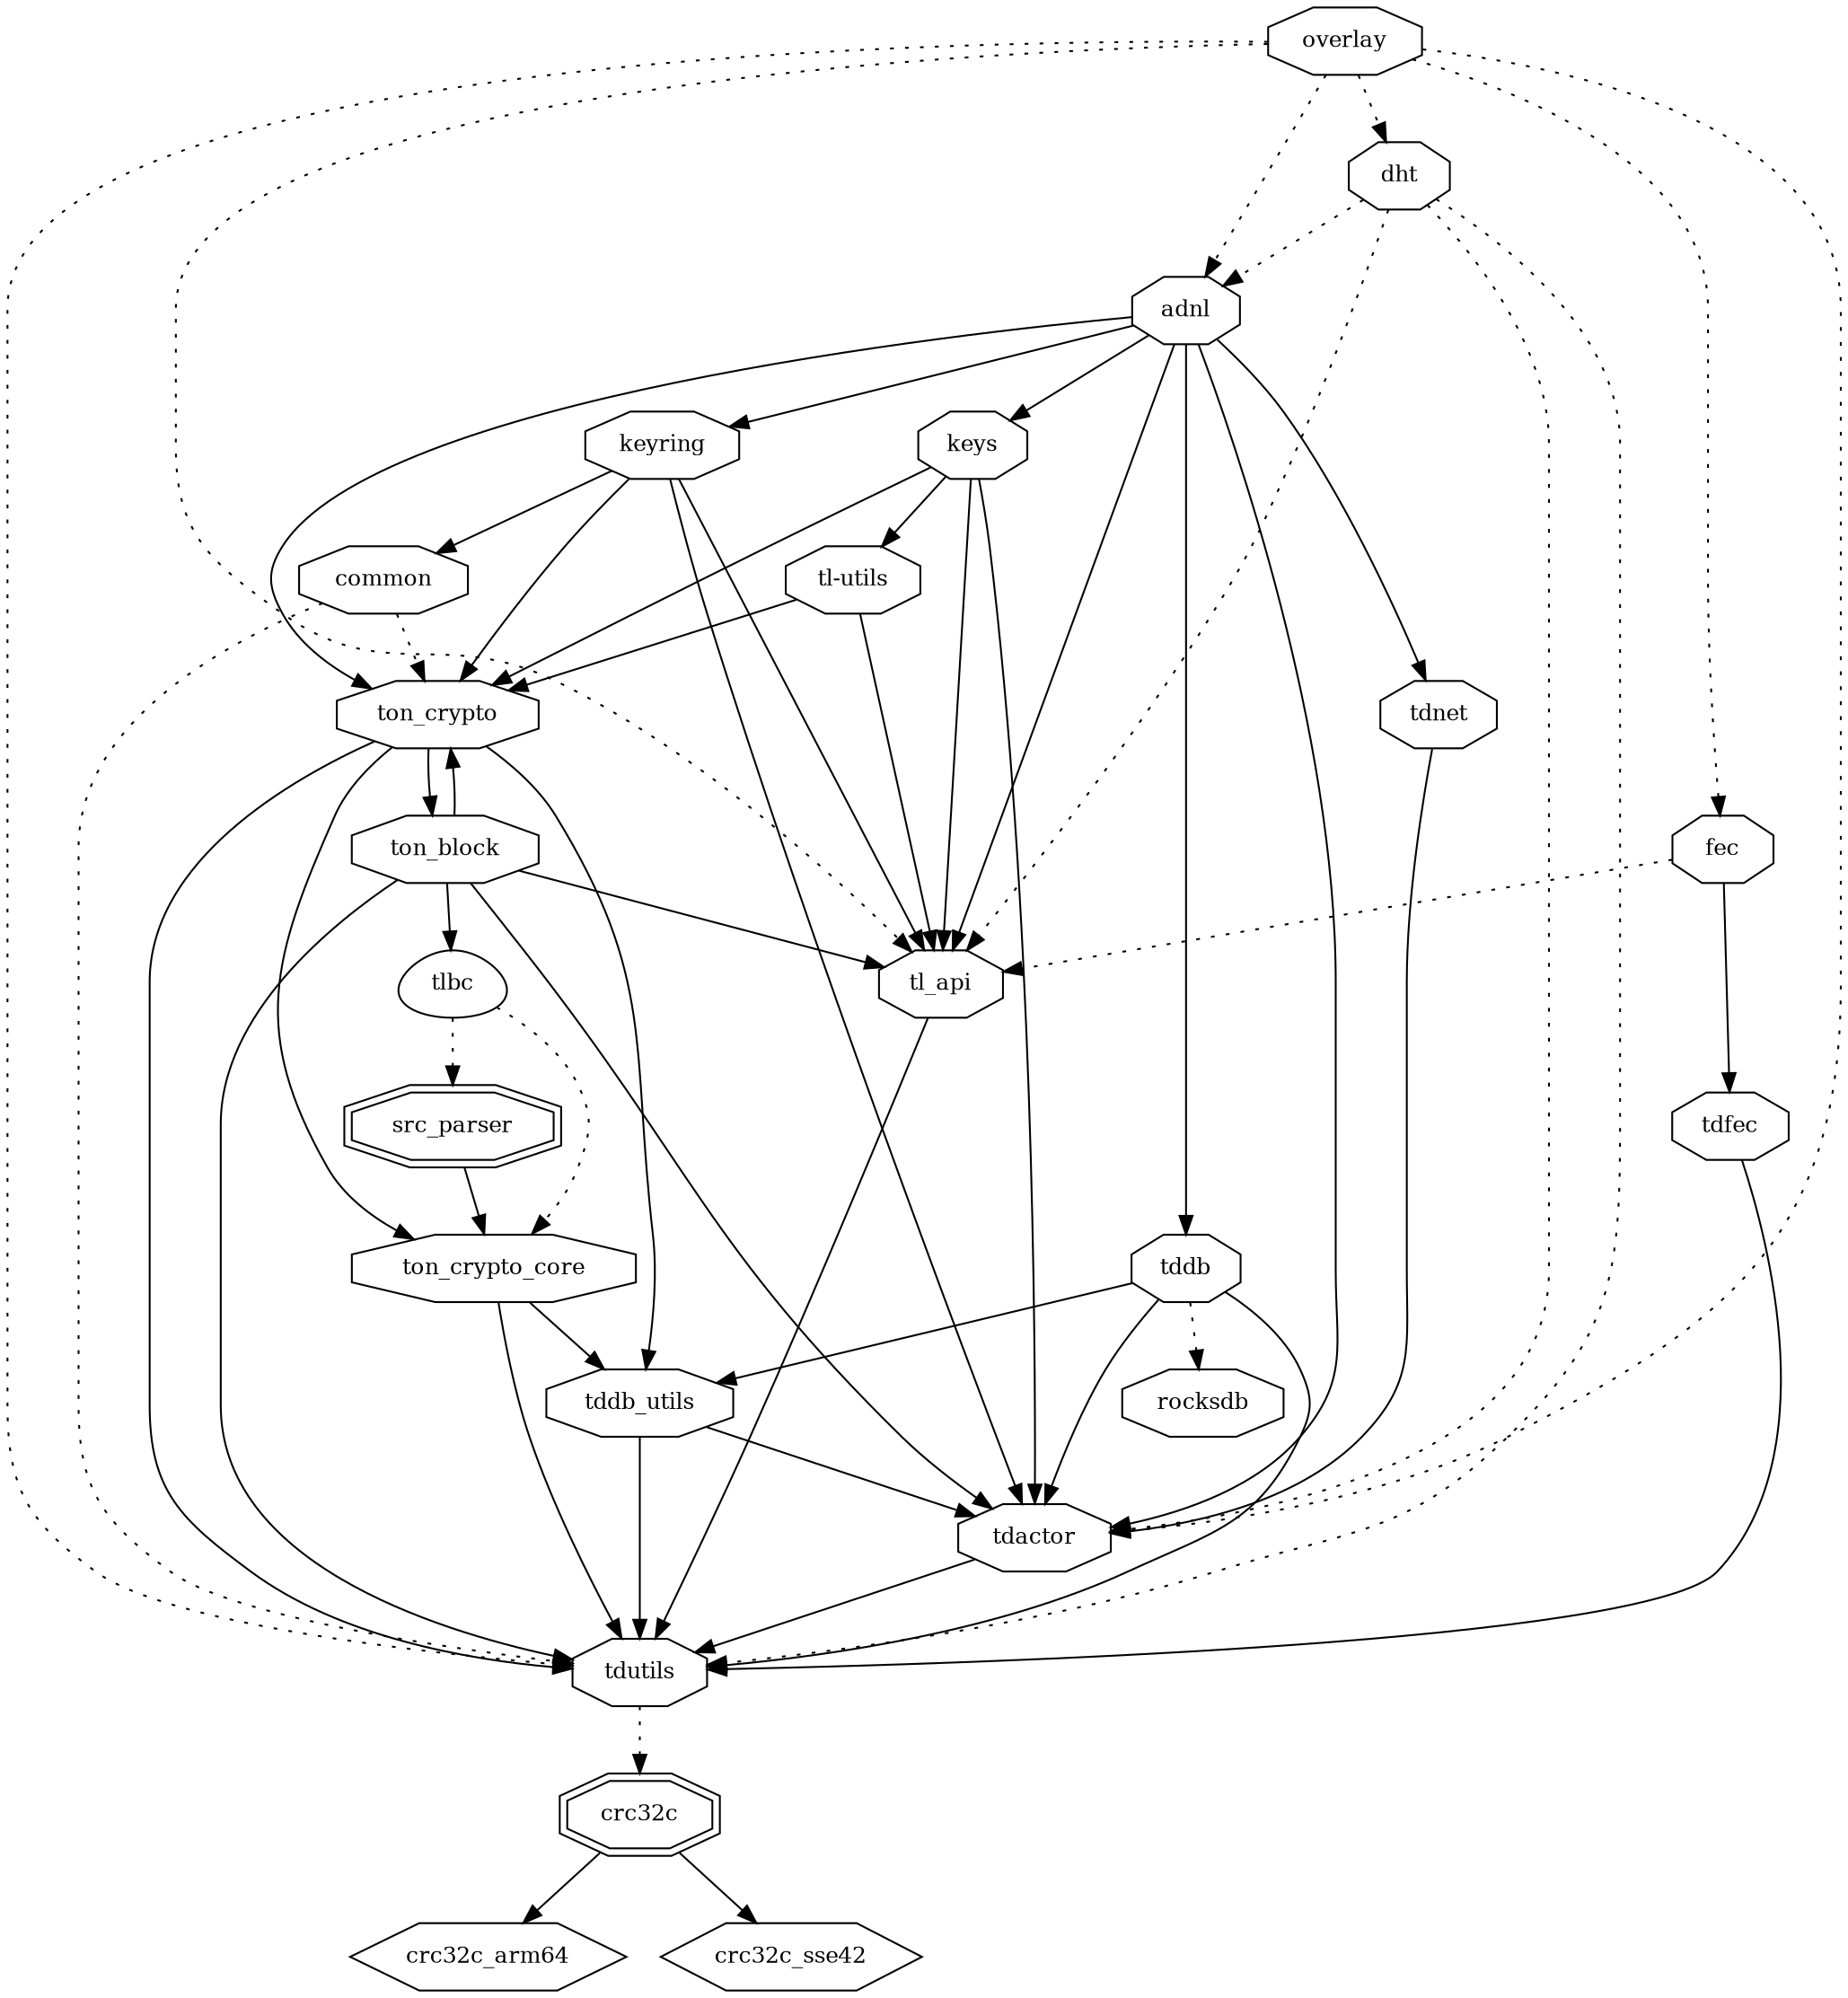 digraph "overlay" {
node [
  fontsize = "12"
];
    "node54" [ label = "overlay", shape = octagon ];
    "node38" [ label = "adnl", shape = octagon ];
    "node54" -> "node38" [ style = dotted ] // overlay -> adnl
    "node39" [ label = "keyring", shape = octagon ];
    "node38" -> "node39"  // adnl -> keyring
    "node40" [ label = "common", shape = octagon ];
    "node39" -> "node40"  // keyring -> common
    "node5" [ label = "tdutils", shape = octagon ];
    "node40" -> "node5" [ style = dotted ] // common -> tdutils
    "node6" [ label = "crc32c", shape = doubleoctagon ];
    "node5" -> "node6" [ style = dotted ] // tdutils -> crc32c
    "node7" [ label = "crc32c_arm64", shape = hexagon ];
    "node6" -> "node7"  // crc32c -> crc32c_arm64
    "node8" [ label = "crc32c_sse42", shape = hexagon ];
    "node6" -> "node8"  // crc32c -> crc32c_sse42
    "node13" [ label = "ton_crypto", shape = octagon ];
    "node40" -> "node13" [ style = dotted ] // common -> ton_crypto
    "node14" [ label = "tddb_utils", shape = octagon ];
    "node13" -> "node14"  // ton_crypto -> tddb_utils
    "node4" [ label = "tdactor", shape = octagon ];
    "node14" -> "node4"  // tddb_utils -> tdactor
    "node5" [ label = "tdutils", shape = octagon ];
    "node4" -> "node5"  // tdactor -> tdutils
    "node5" [ label = "tdutils", shape = octagon ];
    "node14" -> "node5"  // tddb_utils -> tdutils
    "node5" [ label = "tdutils", shape = octagon ];
    "node13" -> "node5"  // ton_crypto -> tdutils
    "node15" [ label = "ton_block", shape = octagon ];
    "node13" -> "node15"  // ton_crypto -> ton_block
    "node4" [ label = "tdactor", shape = octagon ];
    "node15" -> "node4"  // ton_block -> tdactor
    "node5" [ label = "tdutils", shape = octagon ];
    "node15" -> "node5"  // ton_block -> tdutils
    "node10" [ label = "tl_api", shape = octagon ];
    "node15" -> "node10"  // ton_block -> tl_api
    "node5" [ label = "tdutils", shape = octagon ];
    "node10" -> "node5"  // tl_api -> tdutils
    "node16" [ label = "tlbc", shape = egg ];
    "node15" -> "node16"  // ton_block -> tlbc
    "node17" [ label = "src_parser", shape = doubleoctagon ];
    "node16" -> "node17" [ style = dotted ] // tlbc -> src_parser
    "node18" [ label = "ton_crypto_core", shape = octagon ];
    "node17" -> "node18"  // src_parser -> ton_crypto_core
    "node14" [ label = "tddb_utils", shape = octagon ];
    "node18" -> "node14"  // ton_crypto_core -> tddb_utils
    "node5" [ label = "tdutils", shape = octagon ];
    "node18" -> "node5"  // ton_crypto_core -> tdutils
    "node18" [ label = "ton_crypto_core", shape = octagon ];
    "node16" -> "node18" [ style = dotted ] // tlbc -> ton_crypto_core
    "node13" [ label = "ton_crypto", shape = octagon ];
    "node15" -> "node13"  // ton_block -> ton_crypto
    "node18" [ label = "ton_crypto_core", shape = octagon ];
    "node13" -> "node18"  // ton_crypto -> ton_crypto_core
    "node4" [ label = "tdactor", shape = octagon ];
    "node39" -> "node4"  // keyring -> tdactor
    "node10" [ label = "tl_api", shape = octagon ];
    "node39" -> "node10"  // keyring -> tl_api
    "node13" [ label = "ton_crypto", shape = octagon ];
    "node39" -> "node13"  // keyring -> ton_crypto
    "node3" [ label = "keys", shape = octagon ];
    "node38" -> "node3"  // adnl -> keys
    "node4" [ label = "tdactor", shape = octagon ];
    "node3" -> "node4"  // keys -> tdactor
    "node9" [ label = "tl-utils", shape = octagon ];
    "node3" -> "node9"  // keys -> tl-utils
    "node10" [ label = "tl_api", shape = octagon ];
    "node9" -> "node10"  // tl-utils -> tl_api
    "node13" [ label = "ton_crypto", shape = octagon ];
    "node9" -> "node13"  // tl-utils -> ton_crypto
    "node10" [ label = "tl_api", shape = octagon ];
    "node3" -> "node10"  // keys -> tl_api
    "node13" [ label = "ton_crypto", shape = octagon ];
    "node3" -> "node13"  // keys -> ton_crypto
    "node4" [ label = "tdactor", shape = octagon ];
    "node38" -> "node4"  // adnl -> tdactor
    "node26" [ label = "tddb", shape = octagon ];
    "node38" -> "node26"  // adnl -> tddb
    "node27" [ label = "rocksdb", shape = octagon ];
    "node26" -> "node27" [ style = dotted ] // tddb -> rocksdb
    "node4" [ label = "tdactor", shape = octagon ];
    "node26" -> "node4"  // tddb -> tdactor
    "node14" [ label = "tddb_utils", shape = octagon ];
    "node26" -> "node14"  // tddb -> tddb_utils
    "node5" [ label = "tdutils", shape = octagon ];
    "node26" -> "node5"  // tddb -> tdutils
    "node19" [ label = "tdnet", shape = octagon ];
    "node38" -> "node19"  // adnl -> tdnet
    "node4" [ label = "tdactor", shape = octagon ];
    "node19" -> "node4"  // tdnet -> tdactor
    "node10" [ label = "tl_api", shape = octagon ];
    "node38" -> "node10"  // adnl -> tl_api
    "node13" [ label = "ton_crypto", shape = octagon ];
    "node38" -> "node13"  // adnl -> ton_crypto
    "node42" [ label = "dht", shape = octagon ];
    "node54" -> "node42" [ style = dotted ] // overlay -> dht
    "node38" [ label = "adnl", shape = octagon ];
    "node42" -> "node38" [ style = dotted ] // dht -> adnl
    "node4" [ label = "tdactor", shape = octagon ];
    "node42" -> "node4" [ style = dotted ] // dht -> tdactor
    "node5" [ label = "tdutils", shape = octagon ];
    "node42" -> "node5" [ style = dotted ] // dht -> tdutils
    "node10" [ label = "tl_api", shape = octagon ];
    "node42" -> "node10" [ style = dotted ] // dht -> tl_api
    "node55" [ label = "fec", shape = octagon ];
    "node54" -> "node55" [ style = dotted ] // overlay -> fec
    "node46" [ label = "tdfec", shape = octagon ];
    "node55" -> "node46"  // fec -> tdfec
    "node5" [ label = "tdutils", shape = octagon ];
    "node46" -> "node5"  // tdfec -> tdutils
    "node10" [ label = "tl_api", shape = octagon ];
    "node55" -> "node10" [ style = dotted ] // fec -> tl_api
    "node4" [ label = "tdactor", shape = octagon ];
    "node54" -> "node4" [ style = dotted ] // overlay -> tdactor
    "node5" [ label = "tdutils", shape = octagon ];
    "node54" -> "node5" [ style = dotted ] // overlay -> tdutils
    "node10" [ label = "tl_api", shape = octagon ];
    "node54" -> "node10" [ style = dotted ] // overlay -> tl_api
}
